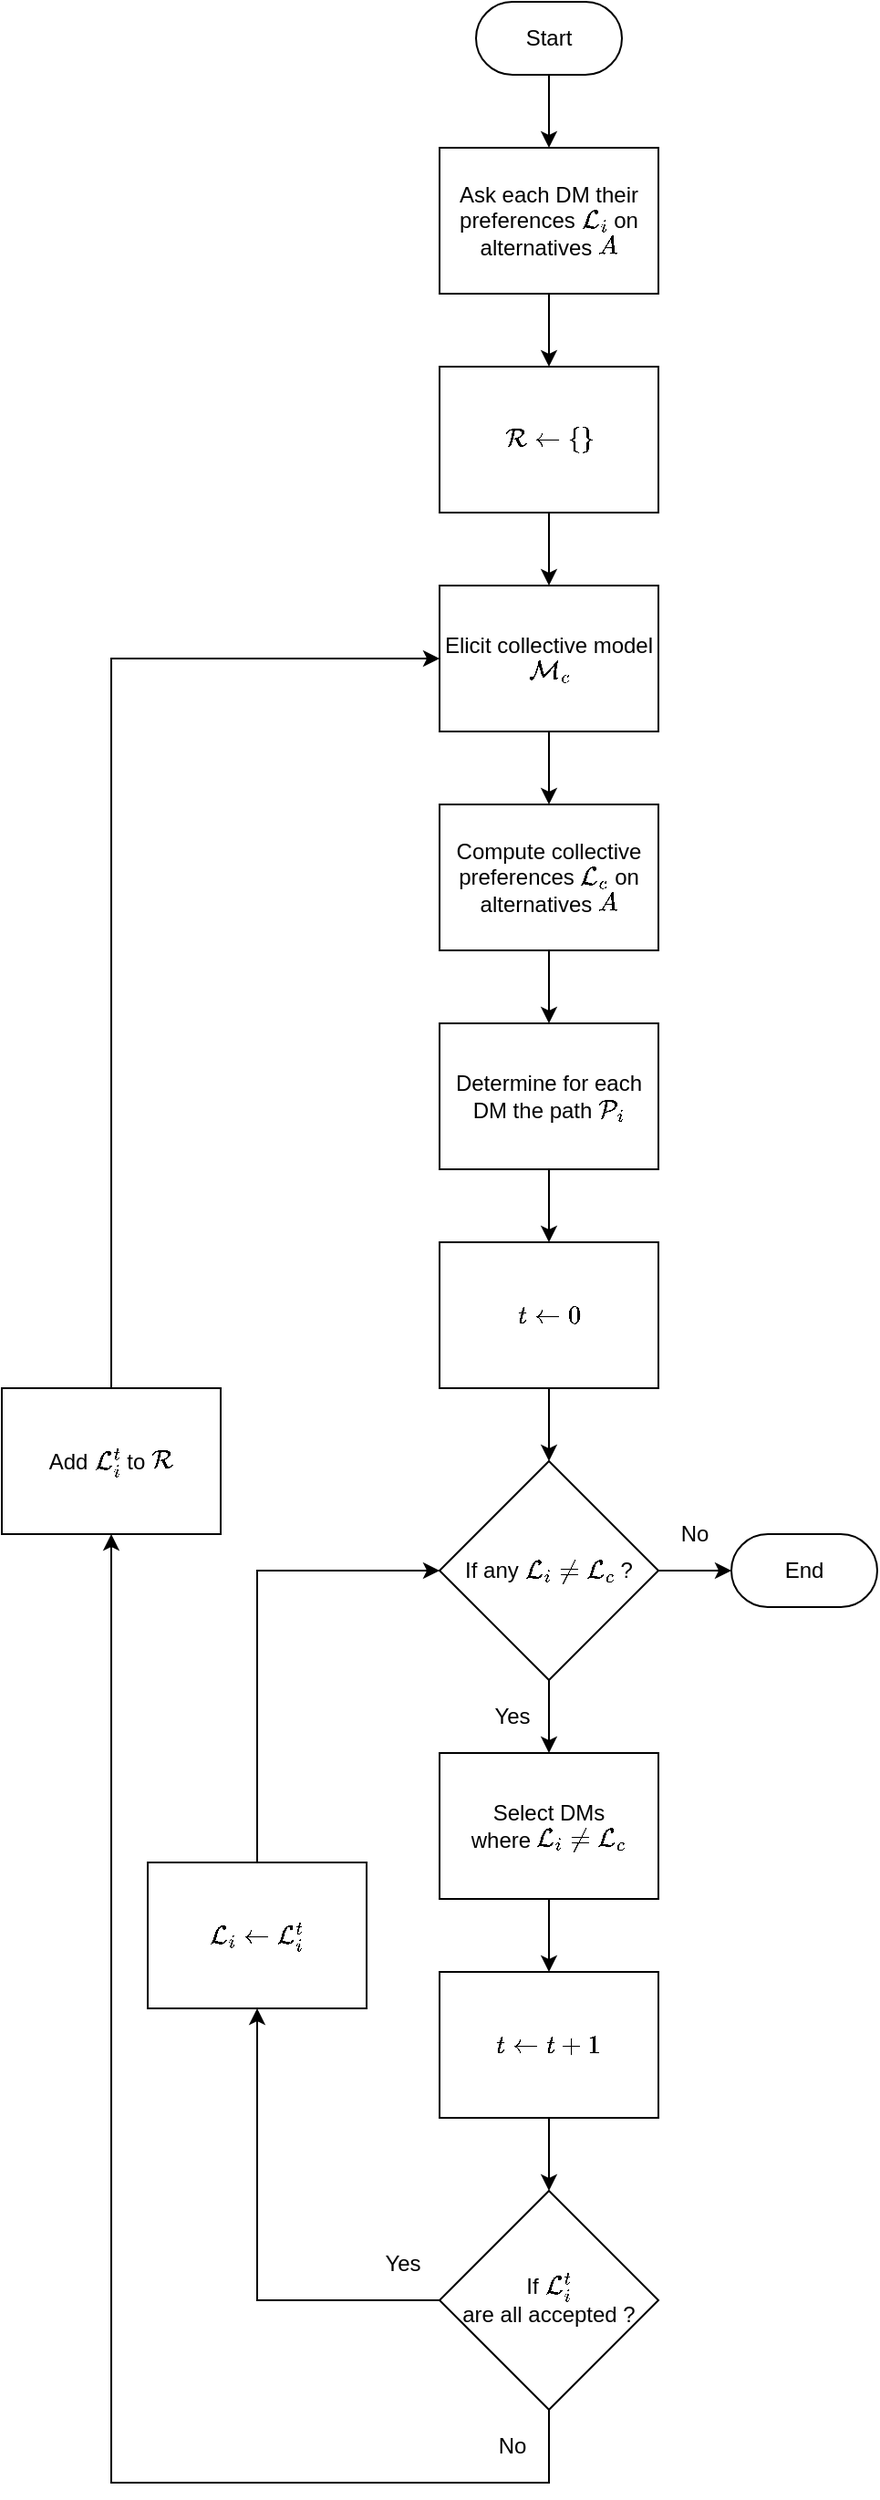 <mxfile version="26.0.9" pages="3">
  <diagram name="Base" id="FjsUFNsxTpDgcGU2gkwm">
    <mxGraphModel dx="2714" dy="1198" grid="1" gridSize="10" guides="1" tooltips="1" connect="1" arrows="1" fold="1" page="0" pageScale="1" pageWidth="827" pageHeight="1169" math="1" shadow="0">
      <root>
        <mxCell id="0" />
        <mxCell id="1" parent="0" />
        <mxCell id="qaabH04pQQgadvRFd-1W-9" style="edgeStyle=orthogonalEdgeStyle;rounded=0;orthogonalLoop=1;jettySize=auto;html=1;" parent="1" source="qaabH04pQQgadvRFd-1W-6" target="qaabH04pQQgadvRFd-1W-8" edge="1">
          <mxGeometry relative="1" as="geometry" />
        </mxCell>
        <mxCell id="qaabH04pQQgadvRFd-1W-6" value="Start" style="html=1;dashed=0;whiteSpace=wrap;shape=mxgraph.dfd.start" parent="1" vertex="1">
          <mxGeometry x="200" y="80" width="80" height="40" as="geometry" />
        </mxCell>
        <mxCell id="r5jwLnlyVtWZVsR178C1-6" value="" style="edgeStyle=orthogonalEdgeStyle;rounded=0;orthogonalLoop=1;jettySize=auto;html=1;" parent="1" source="qaabH04pQQgadvRFd-1W-8" target="r5jwLnlyVtWZVsR178C1-5" edge="1">
          <mxGeometry relative="1" as="geometry" />
        </mxCell>
        <mxCell id="qaabH04pQQgadvRFd-1W-8" value="Ask each DM their preferences&amp;nbsp;&lt;span style=&quot;background-color: initial;&quot;&gt;\(\mathcal{L}_i\) on alternatives \(A\)&lt;/span&gt;" style="rounded=0;whiteSpace=wrap;html=1;" parent="1" vertex="1">
          <mxGeometry x="180" y="160" width="120" height="80" as="geometry" />
        </mxCell>
        <mxCell id="RybsW2xUJ8Wm3ZWdojGP-2" value="" style="edgeStyle=orthogonalEdgeStyle;rounded=0;orthogonalLoop=1;jettySize=auto;html=1;" parent="1" source="qaabH04pQQgadvRFd-1W-11" target="RybsW2xUJ8Wm3ZWdojGP-1" edge="1">
          <mxGeometry relative="1" as="geometry" />
        </mxCell>
        <mxCell id="qaabH04pQQgadvRFd-1W-11" value="Elicit collective model \(\mathcal{M}_c\)" style="whiteSpace=wrap;html=1;rounded=0;" parent="1" vertex="1">
          <mxGeometry x="180" y="400" width="120" height="80" as="geometry" />
        </mxCell>
        <mxCell id="RybsW2xUJ8Wm3ZWdojGP-5" value="" style="edgeStyle=orthogonalEdgeStyle;rounded=0;orthogonalLoop=1;jettySize=auto;html=1;" parent="1" source="qaabH04pQQgadvRFd-1W-13" target="RybsW2xUJ8Wm3ZWdojGP-4" edge="1">
          <mxGeometry relative="1" as="geometry" />
        </mxCell>
        <mxCell id="qaabH04pQQgadvRFd-1W-13" value="Determine for each DM the path \(\mathcal{P}_i\)" style="whiteSpace=wrap;html=1;rounded=0;" parent="1" vertex="1">
          <mxGeometry x="180" y="640" width="120" height="80" as="geometry" />
        </mxCell>
        <mxCell id="qaabH04pQQgadvRFd-1W-28" value="" style="edgeStyle=orthogonalEdgeStyle;rounded=0;orthogonalLoop=1;jettySize=auto;html=1;" parent="1" source="qaabH04pQQgadvRFd-1W-25" target="qaabH04pQQgadvRFd-1W-27" edge="1">
          <mxGeometry relative="1" as="geometry" />
        </mxCell>
        <mxCell id="qaabH04pQQgadvRFd-1W-25" value="\(t \gets t + 1\)" style="whiteSpace=wrap;html=1;rounded=0;" parent="1" vertex="1">
          <mxGeometry x="180" y="1160" width="120" height="80" as="geometry" />
        </mxCell>
        <mxCell id="qaabH04pQQgadvRFd-1W-45" value="" style="edgeStyle=orthogonalEdgeStyle;rounded=0;orthogonalLoop=1;jettySize=auto;html=1;" parent="1" source="qaabH04pQQgadvRFd-1W-27" target="qaabH04pQQgadvRFd-1W-41" edge="1">
          <mxGeometry relative="1" as="geometry">
            <mxPoint x="140" y="1220" as="targetPoint" />
          </mxGeometry>
        </mxCell>
        <mxCell id="r5jwLnlyVtWZVsR178C1-10" style="edgeStyle=orthogonalEdgeStyle;rounded=0;orthogonalLoop=1;jettySize=auto;html=1;" parent="1" source="qaabH04pQQgadvRFd-1W-27" target="r5jwLnlyVtWZVsR178C1-8" edge="1">
          <mxGeometry relative="1" as="geometry">
            <Array as="points">
              <mxPoint x="240" y="1440" />
              <mxPoint y="1440" />
            </Array>
          </mxGeometry>
        </mxCell>
        <mxCell id="qaabH04pQQgadvRFd-1W-27" value="If &lt;span style=&quot;background-color: initial;&quot;&gt;\(\mathcal{L}_i^t\)&lt;/span&gt;&lt;div&gt;&lt;span style=&quot;background-color: initial;&quot;&gt;are all accepted ?&lt;/span&gt;&lt;/div&gt;" style="rhombus;whiteSpace=wrap;html=1;rounded=0;" parent="1" vertex="1">
          <mxGeometry x="180" y="1280" width="120" height="120" as="geometry" />
        </mxCell>
        <mxCell id="qaabH04pQQgadvRFd-1W-40" style="edgeStyle=orthogonalEdgeStyle;rounded=0;orthogonalLoop=1;jettySize=auto;html=1;" parent="1" source="qaabH04pQQgadvRFd-1W-29" target="FKqDToA3oZGnm_qYhe_x-12" edge="1">
          <mxGeometry relative="1" as="geometry" />
        </mxCell>
        <mxCell id="qaabH04pQQgadvRFd-1W-55" style="edgeStyle=orthogonalEdgeStyle;rounded=0;orthogonalLoop=1;jettySize=auto;html=1;" parent="1" source="qaabH04pQQgadvRFd-1W-29" edge="1">
          <mxGeometry relative="1" as="geometry">
            <mxPoint x="340" y="940" as="targetPoint" />
          </mxGeometry>
        </mxCell>
        <mxCell id="qaabH04pQQgadvRFd-1W-29" value="If any \(\mathcal{L}_i \ne \mathcal{L}_c\) ?" style="rhombus;whiteSpace=wrap;html=1;rounded=0;" parent="1" vertex="1">
          <mxGeometry x="180" y="880" width="120" height="120" as="geometry" />
        </mxCell>
        <mxCell id="qaabH04pQQgadvRFd-1W-47" style="edgeStyle=orthogonalEdgeStyle;rounded=0;orthogonalLoop=1;jettySize=auto;html=1;" parent="1" source="qaabH04pQQgadvRFd-1W-41" target="qaabH04pQQgadvRFd-1W-29" edge="1">
          <mxGeometry relative="1" as="geometry">
            <Array as="points">
              <mxPoint x="80" y="940" />
            </Array>
          </mxGeometry>
        </mxCell>
        <mxCell id="qaabH04pQQgadvRFd-1W-41" value="\(\mathcal{L}_i \gets \mathcal{L}_i^t\)" style="whiteSpace=wrap;html=1;rounded=0;" parent="1" vertex="1">
          <mxGeometry x="20" y="1100" width="120" height="80" as="geometry" />
        </mxCell>
        <mxCell id="qaabH04pQQgadvRFd-1W-49" value="End" style="html=1;dashed=0;whiteSpace=wrap;shape=mxgraph.dfd.start" parent="1" vertex="1">
          <mxGeometry x="340" y="920" width="80" height="40" as="geometry" />
        </mxCell>
        <mxCell id="FKqDToA3oZGnm_qYhe_x-1" value="Yes" style="text;html=1;align=center;verticalAlign=middle;whiteSpace=wrap;rounded=0;" parent="1" vertex="1">
          <mxGeometry x="200" y="1000" width="40" height="40" as="geometry" />
        </mxCell>
        <mxCell id="FKqDToA3oZGnm_qYhe_x-2" value="No" style="text;html=1;align=center;verticalAlign=middle;whiteSpace=wrap;rounded=0;" parent="1" vertex="1">
          <mxGeometry x="300" y="900" width="40" height="40" as="geometry" />
        </mxCell>
        <mxCell id="FKqDToA3oZGnm_qYhe_x-3" value="Yes" style="text;html=1;align=center;verticalAlign=middle;whiteSpace=wrap;rounded=0;" parent="1" vertex="1">
          <mxGeometry x="140" y="1300" width="40" height="40" as="geometry" />
        </mxCell>
        <mxCell id="FKqDToA3oZGnm_qYhe_x-4" value="No" style="text;html=1;align=center;verticalAlign=middle;whiteSpace=wrap;rounded=0;" parent="1" vertex="1">
          <mxGeometry x="200" y="1400" width="40" height="40" as="geometry" />
        </mxCell>
        <mxCell id="FKqDToA3oZGnm_qYhe_x-13" value="" style="edgeStyle=orthogonalEdgeStyle;rounded=0;orthogonalLoop=1;jettySize=auto;html=1;" parent="1" source="FKqDToA3oZGnm_qYhe_x-12" target="qaabH04pQQgadvRFd-1W-25" edge="1">
          <mxGeometry relative="1" as="geometry" />
        </mxCell>
        <mxCell id="FKqDToA3oZGnm_qYhe_x-12" value="Select DMs&lt;div&gt;where \(\mathcal{L}_i \ne \mathcal{L}_c\)&lt;/div&gt;" style="rounded=0;whiteSpace=wrap;html=1;" parent="1" vertex="1">
          <mxGeometry x="180" y="1040" width="120" height="80" as="geometry" />
        </mxCell>
        <mxCell id="RybsW2xUJ8Wm3ZWdojGP-3" value="" style="edgeStyle=orthogonalEdgeStyle;rounded=0;orthogonalLoop=1;jettySize=auto;html=1;" parent="1" source="RybsW2xUJ8Wm3ZWdojGP-1" target="qaabH04pQQgadvRFd-1W-13" edge="1">
          <mxGeometry relative="1" as="geometry" />
        </mxCell>
        <mxCell id="RybsW2xUJ8Wm3ZWdojGP-1" value="&lt;div&gt;Compute collective preferences&amp;nbsp;&lt;span style=&quot;background-color: initial;&quot;&gt;\(\mathcal{L}_c\) on alternatives \(A\)&lt;/span&gt;&lt;/div&gt;" style="whiteSpace=wrap;html=1;rounded=0;" parent="1" vertex="1">
          <mxGeometry x="180" y="520" width="120" height="80" as="geometry" />
        </mxCell>
        <mxCell id="RybsW2xUJ8Wm3ZWdojGP-6" value="" style="edgeStyle=orthogonalEdgeStyle;rounded=0;orthogonalLoop=1;jettySize=auto;html=1;" parent="1" source="RybsW2xUJ8Wm3ZWdojGP-4" target="qaabH04pQQgadvRFd-1W-29" edge="1">
          <mxGeometry relative="1" as="geometry" />
        </mxCell>
        <mxCell id="RybsW2xUJ8Wm3ZWdojGP-4" value="\(t \gets 0\)" style="whiteSpace=wrap;html=1;rounded=0;" parent="1" vertex="1">
          <mxGeometry x="180" y="760" width="120" height="80" as="geometry" />
        </mxCell>
        <mxCell id="r5jwLnlyVtWZVsR178C1-7" value="" style="edgeStyle=orthogonalEdgeStyle;rounded=0;orthogonalLoop=1;jettySize=auto;html=1;" parent="1" source="r5jwLnlyVtWZVsR178C1-5" target="qaabH04pQQgadvRFd-1W-11" edge="1">
          <mxGeometry relative="1" as="geometry" />
        </mxCell>
        <mxCell id="r5jwLnlyVtWZVsR178C1-5" value="\(\mathcal{R} \gets \{\}\)" style="rounded=0;whiteSpace=wrap;html=1;" parent="1" vertex="1">
          <mxGeometry x="180" y="280" width="120" height="80" as="geometry" />
        </mxCell>
        <mxCell id="r5jwLnlyVtWZVsR178C1-11" style="edgeStyle=orthogonalEdgeStyle;rounded=0;orthogonalLoop=1;jettySize=auto;html=1;" parent="1" source="r5jwLnlyVtWZVsR178C1-8" target="qaabH04pQQgadvRFd-1W-11" edge="1">
          <mxGeometry relative="1" as="geometry">
            <Array as="points">
              <mxPoint y="440" />
            </Array>
          </mxGeometry>
        </mxCell>
        <mxCell id="r5jwLnlyVtWZVsR178C1-8" value="Add \(\mathcal{L}_i^t\) to \(\mathcal{R}\)" style="whiteSpace=wrap;html=1;rounded=0;" parent="1" vertex="1">
          <mxGeometry x="-60" y="840" width="120" height="80" as="geometry" />
        </mxCell>
      </root>
    </mxGraphModel>
  </diagram>
  <diagram name="Copie de Base" id="-MKkeXFZHzVOIwhD9iAJ">
    <mxGraphModel dx="2714" dy="1198" grid="1" gridSize="10" guides="1" tooltips="1" connect="1" arrows="1" fold="1" page="0" pageScale="1" pageWidth="827" pageHeight="1169" math="1" shadow="0">
      <root>
        <mxCell id="4SbcxdPgf5bSbo6nAach-0" />
        <mxCell id="4SbcxdPgf5bSbo6nAach-1" parent="4SbcxdPgf5bSbo6nAach-0" />
        <mxCell id="4SbcxdPgf5bSbo6nAach-2" style="edgeStyle=orthogonalEdgeStyle;rounded=0;orthogonalLoop=1;jettySize=auto;html=1;" edge="1" parent="4SbcxdPgf5bSbo6nAach-1" source="4SbcxdPgf5bSbo6nAach-3" target="4SbcxdPgf5bSbo6nAach-5">
          <mxGeometry relative="1" as="geometry" />
        </mxCell>
        <mxCell id="4SbcxdPgf5bSbo6nAach-3" value="Start" style="html=1;dashed=0;whiteSpace=wrap;shape=mxgraph.dfd.start" vertex="1" parent="4SbcxdPgf5bSbo6nAach-1">
          <mxGeometry x="200" y="80" width="80" height="40" as="geometry" />
        </mxCell>
        <mxCell id="4SbcxdPgf5bSbo6nAach-4" value="" style="edgeStyle=orthogonalEdgeStyle;rounded=0;orthogonalLoop=1;jettySize=auto;html=1;" edge="1" parent="4SbcxdPgf5bSbo6nAach-1" source="4SbcxdPgf5bSbo6nAach-5" target="4SbcxdPgf5bSbo6nAach-32">
          <mxGeometry relative="1" as="geometry" />
        </mxCell>
        <mxCell id="4SbcxdPgf5bSbo6nAach-5" value="Ask each DM their preferences&amp;nbsp;&lt;span style=&quot;background-color: initial;&quot;&gt;\(\mathcal{L}_i\) on alternatives \(A\)&lt;/span&gt;" style="rounded=0;whiteSpace=wrap;html=1;" vertex="1" parent="4SbcxdPgf5bSbo6nAach-1">
          <mxGeometry x="180" y="160" width="120" height="80" as="geometry" />
        </mxCell>
        <mxCell id="77ZNs6yKd5APDOaAv2bX-1" value="" style="edgeStyle=orthogonalEdgeStyle;rounded=0;orthogonalLoop=1;jettySize=auto;html=1;" edge="1" parent="4SbcxdPgf5bSbo6nAach-1" source="4SbcxdPgf5bSbo6nAach-7" target="77ZNs6yKd5APDOaAv2bX-0">
          <mxGeometry relative="1" as="geometry" />
        </mxCell>
        <mxCell id="4SbcxdPgf5bSbo6nAach-7" value="Elicit collective model \(\mathcal{M}_c\)" style="whiteSpace=wrap;html=1;rounded=0;" vertex="1" parent="4SbcxdPgf5bSbo6nAach-1">
          <mxGeometry x="180" y="400" width="120" height="80" as="geometry" />
        </mxCell>
        <mxCell id="4SbcxdPgf5bSbo6nAach-8" value="" style="edgeStyle=orthogonalEdgeStyle;rounded=0;orthogonalLoop=1;jettySize=auto;html=1;" edge="1" parent="4SbcxdPgf5bSbo6nAach-1" source="4SbcxdPgf5bSbo6nAach-9" target="4SbcxdPgf5bSbo6nAach-30">
          <mxGeometry relative="1" as="geometry" />
        </mxCell>
        <mxCell id="4SbcxdPgf5bSbo6nAach-9" value="Determine for each DM the path \(\mathcal{P}_i\)" style="whiteSpace=wrap;html=1;rounded=0;" vertex="1" parent="4SbcxdPgf5bSbo6nAach-1">
          <mxGeometry x="180" y="760" width="120" height="80" as="geometry" />
        </mxCell>
        <mxCell id="4SbcxdPgf5bSbo6nAach-10" value="" style="edgeStyle=orthogonalEdgeStyle;rounded=0;orthogonalLoop=1;jettySize=auto;html=1;" edge="1" parent="4SbcxdPgf5bSbo6nAach-1" source="4SbcxdPgf5bSbo6nAach-11" target="4SbcxdPgf5bSbo6nAach-14">
          <mxGeometry relative="1" as="geometry" />
        </mxCell>
        <mxCell id="4SbcxdPgf5bSbo6nAach-11" value="\(t \gets t + 1\)" style="whiteSpace=wrap;html=1;rounded=0;" vertex="1" parent="4SbcxdPgf5bSbo6nAach-1">
          <mxGeometry x="180" y="1280" width="120" height="80" as="geometry" />
        </mxCell>
        <mxCell id="4SbcxdPgf5bSbo6nAach-12" value="" style="edgeStyle=orthogonalEdgeStyle;rounded=0;orthogonalLoop=1;jettySize=auto;html=1;" edge="1" parent="4SbcxdPgf5bSbo6nAach-1" source="4SbcxdPgf5bSbo6nAach-14" target="4SbcxdPgf5bSbo6nAach-19">
          <mxGeometry relative="1" as="geometry">
            <mxPoint x="80" y="1300" as="targetPoint" />
          </mxGeometry>
        </mxCell>
        <mxCell id="4SbcxdPgf5bSbo6nAach-13" style="edgeStyle=orthogonalEdgeStyle;rounded=0;orthogonalLoop=1;jettySize=auto;html=1;" edge="1" parent="4SbcxdPgf5bSbo6nAach-1" source="4SbcxdPgf5bSbo6nAach-14" target="4SbcxdPgf5bSbo6nAach-34">
          <mxGeometry relative="1" as="geometry">
            <Array as="points">
              <mxPoint x="240" y="1560" />
              <mxPoint y="1560" />
            </Array>
          </mxGeometry>
        </mxCell>
        <mxCell id="4SbcxdPgf5bSbo6nAach-14" value="If &lt;span style=&quot;background-color: initial;&quot;&gt;\(\mathcal{L}_i^t\)&lt;/span&gt;&lt;div&gt;&lt;span style=&quot;background-color: initial;&quot;&gt;are all accepted ?&lt;/span&gt;&lt;/div&gt;" style="rhombus;whiteSpace=wrap;html=1;rounded=0;" vertex="1" parent="4SbcxdPgf5bSbo6nAach-1">
          <mxGeometry x="180" y="1400" width="120" height="120" as="geometry" />
        </mxCell>
        <mxCell id="4SbcxdPgf5bSbo6nAach-15" style="edgeStyle=orthogonalEdgeStyle;rounded=0;orthogonalLoop=1;jettySize=auto;html=1;" edge="1" parent="4SbcxdPgf5bSbo6nAach-1" source="4SbcxdPgf5bSbo6nAach-17" target="4SbcxdPgf5bSbo6nAach-26">
          <mxGeometry relative="1" as="geometry" />
        </mxCell>
        <mxCell id="4SbcxdPgf5bSbo6nAach-16" style="edgeStyle=orthogonalEdgeStyle;rounded=0;orthogonalLoop=1;jettySize=auto;html=1;" edge="1" parent="4SbcxdPgf5bSbo6nAach-1" source="4SbcxdPgf5bSbo6nAach-17">
          <mxGeometry relative="1" as="geometry">
            <mxPoint x="340" y="1060" as="targetPoint" />
          </mxGeometry>
        </mxCell>
        <mxCell id="4SbcxdPgf5bSbo6nAach-17" value="If any \(\mathcal{L}_i \ne \mathcal{L}_c\) ?" style="rhombus;whiteSpace=wrap;html=1;rounded=0;" vertex="1" parent="4SbcxdPgf5bSbo6nAach-1">
          <mxGeometry x="180" y="1000" width="120" height="120" as="geometry" />
        </mxCell>
        <mxCell id="4SbcxdPgf5bSbo6nAach-18" style="edgeStyle=orthogonalEdgeStyle;rounded=0;orthogonalLoop=1;jettySize=auto;html=1;" edge="1" parent="4SbcxdPgf5bSbo6nAach-1" source="4SbcxdPgf5bSbo6nAach-19" target="4SbcxdPgf5bSbo6nAach-17">
          <mxGeometry relative="1" as="geometry">
            <Array as="points">
              <mxPoint x="80" y="1060" />
            </Array>
            <mxPoint x="80" y="1220" as="sourcePoint" />
          </mxGeometry>
        </mxCell>
        <mxCell id="4SbcxdPgf5bSbo6nAach-19" value="\(\mathcal{L}_i \gets \mathcal{L}_i^t\)" style="whiteSpace=wrap;html=1;rounded=0;" vertex="1" parent="4SbcxdPgf5bSbo6nAach-1">
          <mxGeometry x="20" y="1220" width="120" height="80" as="geometry" />
        </mxCell>
        <mxCell id="4SbcxdPgf5bSbo6nAach-20" value="End" style="html=1;dashed=0;whiteSpace=wrap;shape=mxgraph.dfd.start" vertex="1" parent="4SbcxdPgf5bSbo6nAach-1">
          <mxGeometry x="340" y="1040" width="80" height="40" as="geometry" />
        </mxCell>
        <mxCell id="4SbcxdPgf5bSbo6nAach-21" value="Yes" style="text;html=1;align=center;verticalAlign=middle;whiteSpace=wrap;rounded=0;" vertex="1" parent="4SbcxdPgf5bSbo6nAach-1">
          <mxGeometry x="200" y="1120" width="40" height="40" as="geometry" />
        </mxCell>
        <mxCell id="4SbcxdPgf5bSbo6nAach-22" value="No" style="text;html=1;align=center;verticalAlign=middle;whiteSpace=wrap;rounded=0;" vertex="1" parent="4SbcxdPgf5bSbo6nAach-1">
          <mxGeometry x="300" y="1020" width="40" height="40" as="geometry" />
        </mxCell>
        <mxCell id="4SbcxdPgf5bSbo6nAach-23" value="Yes" style="text;html=1;align=center;verticalAlign=middle;whiteSpace=wrap;rounded=0;" vertex="1" parent="4SbcxdPgf5bSbo6nAach-1">
          <mxGeometry x="140" y="1420" width="40" height="40" as="geometry" />
        </mxCell>
        <mxCell id="4SbcxdPgf5bSbo6nAach-24" value="No" style="text;html=1;align=center;verticalAlign=middle;whiteSpace=wrap;rounded=0;" vertex="1" parent="4SbcxdPgf5bSbo6nAach-1">
          <mxGeometry x="200" y="1520" width="40" height="40" as="geometry" />
        </mxCell>
        <mxCell id="4SbcxdPgf5bSbo6nAach-25" value="" style="edgeStyle=orthogonalEdgeStyle;rounded=0;orthogonalLoop=1;jettySize=auto;html=1;" edge="1" parent="4SbcxdPgf5bSbo6nAach-1" source="4SbcxdPgf5bSbo6nAach-26" target="4SbcxdPgf5bSbo6nAach-11">
          <mxGeometry relative="1" as="geometry" />
        </mxCell>
        <mxCell id="4SbcxdPgf5bSbo6nAach-26" value="Select DMs&lt;div&gt;where \(\mathcal{L}_i \ne \mathcal{L}_c\)&lt;/div&gt;" style="rounded=0;whiteSpace=wrap;html=1;" vertex="1" parent="4SbcxdPgf5bSbo6nAach-1">
          <mxGeometry x="180" y="1160" width="120" height="80" as="geometry" />
        </mxCell>
        <mxCell id="4SbcxdPgf5bSbo6nAach-27" value="" style="edgeStyle=orthogonalEdgeStyle;rounded=0;orthogonalLoop=1;jettySize=auto;html=1;" edge="1" parent="4SbcxdPgf5bSbo6nAach-1" source="4SbcxdPgf5bSbo6nAach-28" target="4SbcxdPgf5bSbo6nAach-9">
          <mxGeometry relative="1" as="geometry" />
        </mxCell>
        <mxCell id="4SbcxdPgf5bSbo6nAach-28" value="&lt;div&gt;Compute collective preferences&amp;nbsp;&lt;span style=&quot;background-color: initial;&quot;&gt;\(\mathcal{L}_c\) on alternatives \(A\)&lt;/span&gt;&lt;/div&gt;" style="whiteSpace=wrap;html=1;rounded=0;" vertex="1" parent="4SbcxdPgf5bSbo6nAach-1">
          <mxGeometry x="180" y="640" width="120" height="80" as="geometry" />
        </mxCell>
        <mxCell id="4SbcxdPgf5bSbo6nAach-29" value="" style="edgeStyle=orthogonalEdgeStyle;rounded=0;orthogonalLoop=1;jettySize=auto;html=1;" edge="1" parent="4SbcxdPgf5bSbo6nAach-1" source="4SbcxdPgf5bSbo6nAach-30" target="4SbcxdPgf5bSbo6nAach-17">
          <mxGeometry relative="1" as="geometry" />
        </mxCell>
        <mxCell id="4SbcxdPgf5bSbo6nAach-30" value="\(t \gets 0\)" style="whiteSpace=wrap;html=1;rounded=0;" vertex="1" parent="4SbcxdPgf5bSbo6nAach-1">
          <mxGeometry x="180" y="880" width="120" height="80" as="geometry" />
        </mxCell>
        <mxCell id="4SbcxdPgf5bSbo6nAach-31" value="" style="edgeStyle=orthogonalEdgeStyle;rounded=0;orthogonalLoop=1;jettySize=auto;html=1;" edge="1" parent="4SbcxdPgf5bSbo6nAach-1" source="4SbcxdPgf5bSbo6nAach-32" target="4SbcxdPgf5bSbo6nAach-7">
          <mxGeometry relative="1" as="geometry" />
        </mxCell>
        <mxCell id="4SbcxdPgf5bSbo6nAach-32" value="\(\mathcal{R} \gets \{\}\)" style="rounded=0;whiteSpace=wrap;html=1;" vertex="1" parent="4SbcxdPgf5bSbo6nAach-1">
          <mxGeometry x="180" y="280" width="120" height="80" as="geometry" />
        </mxCell>
        <mxCell id="4SbcxdPgf5bSbo6nAach-33" style="edgeStyle=orthogonalEdgeStyle;rounded=0;orthogonalLoop=1;jettySize=auto;html=1;" edge="1" parent="4SbcxdPgf5bSbo6nAach-1" source="4SbcxdPgf5bSbo6nAach-34" target="4SbcxdPgf5bSbo6nAach-7">
          <mxGeometry relative="1" as="geometry">
            <Array as="points">
              <mxPoint y="440" />
            </Array>
          </mxGeometry>
        </mxCell>
        <mxCell id="4SbcxdPgf5bSbo6nAach-34" value="Add \(\mathcal{L}_i^t\) to \(\mathcal{R}\)" style="whiteSpace=wrap;html=1;rounded=0;" vertex="1" parent="4SbcxdPgf5bSbo6nAach-1">
          <mxGeometry x="-60" y="960" width="120" height="80" as="geometry" />
        </mxCell>
        <mxCell id="77ZNs6yKd5APDOaAv2bX-2" value="" style="edgeStyle=orthogonalEdgeStyle;rounded=0;orthogonalLoop=1;jettySize=auto;html=1;" edge="1" parent="4SbcxdPgf5bSbo6nAach-1" source="77ZNs6yKd5APDOaAv2bX-0" target="4SbcxdPgf5bSbo6nAach-28">
          <mxGeometry relative="1" as="geometry" />
        </mxCell>
        <mxCell id="77ZNs6yKd5APDOaAv2bX-9" value="" style="edgeStyle=orthogonalEdgeStyle;rounded=0;orthogonalLoop=1;jettySize=auto;html=1;" edge="1" parent="4SbcxdPgf5bSbo6nAach-1" source="77ZNs6yKd5APDOaAv2bX-0" target="77ZNs6yKd5APDOaAv2bX-8">
          <mxGeometry relative="1" as="geometry" />
        </mxCell>
        <mxCell id="77ZNs6yKd5APDOaAv2bX-0" value="\(\mathcal{M}_c\) found ?" style="rhombus;whiteSpace=wrap;html=1;rounded=0;" vertex="1" parent="4SbcxdPgf5bSbo6nAach-1">
          <mxGeometry x="200" y="520" width="80" height="80" as="geometry" />
        </mxCell>
        <mxCell id="77ZNs6yKd5APDOaAv2bX-4" value="Yes" style="text;html=1;align=center;verticalAlign=middle;whiteSpace=wrap;rounded=0;" vertex="1" parent="4SbcxdPgf5bSbo6nAach-1">
          <mxGeometry x="200" y="600" width="40" height="40" as="geometry" />
        </mxCell>
        <mxCell id="77ZNs6yKd5APDOaAv2bX-5" value="No" style="text;html=1;align=center;verticalAlign=middle;whiteSpace=wrap;rounded=0;" vertex="1" parent="4SbcxdPgf5bSbo6nAach-1">
          <mxGeometry x="280" y="520" width="40" height="40" as="geometry" />
        </mxCell>
        <mxCell id="77ZNs6yKd5APDOaAv2bX-10" style="edgeStyle=orthogonalEdgeStyle;rounded=0;orthogonalLoop=1;jettySize=auto;html=1;" edge="1" parent="4SbcxdPgf5bSbo6nAach-1" source="77ZNs6yKd5APDOaAv2bX-8" target="4SbcxdPgf5bSbo6nAach-7">
          <mxGeometry relative="1" as="geometry">
            <Array as="points">
              <mxPoint x="400" y="440" />
            </Array>
          </mxGeometry>
        </mxCell>
        <mxCell id="77ZNs6yKd5APDOaAv2bX-8" value="Check \(\mathcal{R}\) with DMs" style="whiteSpace=wrap;html=1;rounded=0;" vertex="1" parent="4SbcxdPgf5bSbo6nAach-1">
          <mxGeometry x="360" y="520" width="80" height="80" as="geometry" />
        </mxCell>
      </root>
    </mxGraphModel>
  </diagram>
  <diagram name="Experiment" id="4iImEkCJJELZKiftRp8D">
    <mxGraphModel dx="2714" dy="1598" grid="1" gridSize="10" guides="1" tooltips="1" connect="1" arrows="1" fold="1" page="0" pageScale="1" pageWidth="827" pageHeight="1169" math="1" shadow="0">
      <root>
        <mxCell id="wrT4-ReSR-lD7pSwsr2c-0" />
        <mxCell id="wrT4-ReSR-lD7pSwsr2c-1" parent="wrT4-ReSR-lD7pSwsr2c-0" />
        <mxCell id="WPmVL4JJI1YCjwFq4VIU-1" value="" style="edgeStyle=orthogonalEdgeStyle;rounded=0;orthogonalLoop=1;jettySize=auto;html=1;" parent="wrT4-ReSR-lD7pSwsr2c-1" source="wrT4-ReSR-lD7pSwsr2c-3" target="WPmVL4JJI1YCjwFq4VIU-0" edge="1">
          <mxGeometry relative="1" as="geometry" />
        </mxCell>
        <mxCell id="wrT4-ReSR-lD7pSwsr2c-3" value="Start" style="html=1;dashed=0;whiteSpace=wrap;shape=mxgraph.dfd.start" parent="wrT4-ReSR-lD7pSwsr2c-1" vertex="1">
          <mxGeometry x="200" y="-40" width="80" height="40" as="geometry" />
        </mxCell>
        <mxCell id="wrT4-ReSR-lD7pSwsr2c-4" value="" style="edgeStyle=orthogonalEdgeStyle;rounded=0;orthogonalLoop=1;jettySize=auto;html=1;" parent="wrT4-ReSR-lD7pSwsr2c-1" source="wrT4-ReSR-lD7pSwsr2c-5" target="wrT4-ReSR-lD7pSwsr2c-7" edge="1">
          <mxGeometry relative="1" as="geometry" />
        </mxCell>
        <mxCell id="wrT4-ReSR-lD7pSwsr2c-5" value="Pairwise comparisons \(\mathcal{L}_i\) for every DM" style="rounded=0;whiteSpace=wrap;html=1;" parent="wrT4-ReSR-lD7pSwsr2c-1" vertex="1">
          <mxGeometry x="180" y="400" width="120" height="80" as="geometry" />
        </mxCell>
        <mxCell id="wrT4-ReSR-lD7pSwsr2c-6" style="edgeStyle=orthogonalEdgeStyle;rounded=0;orthogonalLoop=1;jettySize=auto;html=1;" parent="wrT4-ReSR-lD7pSwsr2c-1" source="wrT4-ReSR-lD7pSwsr2c-7" target="wrT4-ReSR-lD7pSwsr2c-9" edge="1">
          <mxGeometry relative="1" as="geometry" />
        </mxCell>
        <mxCell id="wrT4-ReSR-lD7pSwsr2c-7" value="Elicited Collective model \(\mathcal{M}_c\) and&lt;div&gt;its preferences \(\mathcal{L}_c\)&lt;/div&gt;" style="whiteSpace=wrap;html=1;rounded=0;" parent="wrT4-ReSR-lD7pSwsr2c-1" vertex="1">
          <mxGeometry x="180" y="520" width="120" height="80" as="geometry" />
        </mxCell>
        <mxCell id="wrT4-ReSR-lD7pSwsr2c-8" style="edgeStyle=orthogonalEdgeStyle;rounded=0;orthogonalLoop=1;jettySize=auto;html=1;" parent="wrT4-ReSR-lD7pSwsr2c-1" source="wrT4-ReSR-lD7pSwsr2c-9" target="wrT4-ReSR-lD7pSwsr2c-17" edge="1">
          <mxGeometry relative="1" as="geometry" />
        </mxCell>
        <mxCell id="wrT4-ReSR-lD7pSwsr2c-9" value="Path \(\mathcal{P}_i\)&amp;nbsp;&lt;span style=&quot;background-color: initial;&quot;&gt;from&lt;/span&gt;&lt;div&gt;&lt;span style=&quot;background-color: initial;&quot;&gt;\(\mathcal{L}_i\) to \(\mathcal{L}_c\)&lt;/span&gt;&lt;/div&gt;" style="whiteSpace=wrap;html=1;rounded=0;" parent="wrT4-ReSR-lD7pSwsr2c-1" vertex="1">
          <mxGeometry x="180" y="640" width="120" height="80" as="geometry" />
        </mxCell>
        <mxCell id="-Dm6w1mbxY7R67I0wlVk-1" value="" style="edgeStyle=orthogonalEdgeStyle;rounded=0;orthogonalLoop=1;jettySize=auto;html=1;" parent="wrT4-ReSR-lD7pSwsr2c-1" source="wrT4-ReSR-lD7pSwsr2c-11" target="-Dm6w1mbxY7R67I0wlVk-0" edge="1">
          <mxGeometry relative="1" as="geometry" />
        </mxCell>
        <mxCell id="wrT4-ReSR-lD7pSwsr2c-11" value="\(\mathcal{L}_i&#39; \gets\) next preferences changes&lt;div&gt;in \(\mathcal{P}_i\)&lt;/div&gt;" style="whiteSpace=wrap;html=1;rounded=0;" parent="wrT4-ReSR-lD7pSwsr2c-1" vertex="1">
          <mxGeometry x="180" y="1040" width="120" height="80" as="geometry" />
        </mxCell>
        <mxCell id="wrT4-ReSR-lD7pSwsr2c-12" value="" style="edgeStyle=orthogonalEdgeStyle;rounded=0;orthogonalLoop=1;jettySize=auto;html=1;" parent="wrT4-ReSR-lD7pSwsr2c-1" source="wrT4-ReSR-lD7pSwsr2c-14" target="wrT4-ReSR-lD7pSwsr2c-19" edge="1">
          <mxGeometry relative="1" as="geometry">
            <mxPoint x="140" y="1100" as="targetPoint" />
          </mxGeometry>
        </mxCell>
        <mxCell id="wrT4-ReSR-lD7pSwsr2c-13" style="edgeStyle=orthogonalEdgeStyle;rounded=0;orthogonalLoop=1;jettySize=auto;html=1;" parent="wrT4-ReSR-lD7pSwsr2c-1" source="wrT4-ReSR-lD7pSwsr2c-14" target="wrT4-ReSR-lD7pSwsr2c-7" edge="1">
          <mxGeometry relative="1" as="geometry">
            <mxPoint x="-120" y="680" as="targetPoint" />
            <Array as="points">
              <mxPoint x="240" y="1440" />
              <mxPoint y="1440" />
              <mxPoint y="560" />
            </Array>
          </mxGeometry>
        </mxCell>
        <mxCell id="wrT4-ReSR-lD7pSwsr2c-14" value="If all&amp;nbsp;&lt;span style=&quot;background-color: initial;&quot;&gt;\(\mathcal{M}_i&#39;\)&lt;/span&gt;&lt;div&gt;&lt;span style=&quot;background-color: initial;&quot;&gt;are accepted ?&lt;/span&gt;&lt;/div&gt;" style="rhombus;whiteSpace=wrap;html=1;rounded=0;" parent="wrT4-ReSR-lD7pSwsr2c-1" vertex="1">
          <mxGeometry x="180" y="1280" width="120" height="120" as="geometry" />
        </mxCell>
        <mxCell id="wrT4-ReSR-lD7pSwsr2c-15" style="edgeStyle=orthogonalEdgeStyle;rounded=0;orthogonalLoop=1;jettySize=auto;html=1;" parent="wrT4-ReSR-lD7pSwsr2c-1" source="wrT4-ReSR-lD7pSwsr2c-17" target="wrT4-ReSR-lD7pSwsr2c-26" edge="1">
          <mxGeometry relative="1" as="geometry" />
        </mxCell>
        <mxCell id="wrT4-ReSR-lD7pSwsr2c-16" style="edgeStyle=orthogonalEdgeStyle;rounded=0;orthogonalLoop=1;jettySize=auto;html=1;" parent="wrT4-ReSR-lD7pSwsr2c-1" source="wrT4-ReSR-lD7pSwsr2c-17" edge="1">
          <mxGeometry relative="1" as="geometry">
            <mxPoint x="340" y="820" as="targetPoint" />
          </mxGeometry>
        </mxCell>
        <mxCell id="wrT4-ReSR-lD7pSwsr2c-17" value="If any \(\mathcal{L}_i \ne \mathcal{L}_c\) ?" style="rhombus;whiteSpace=wrap;html=1;rounded=0;" parent="wrT4-ReSR-lD7pSwsr2c-1" vertex="1">
          <mxGeometry x="180" y="760" width="120" height="120" as="geometry" />
        </mxCell>
        <mxCell id="wrT4-ReSR-lD7pSwsr2c-18" style="edgeStyle=orthogonalEdgeStyle;rounded=0;orthogonalLoop=1;jettySize=auto;html=1;" parent="wrT4-ReSR-lD7pSwsr2c-1" source="wrT4-ReSR-lD7pSwsr2c-19" target="wrT4-ReSR-lD7pSwsr2c-17" edge="1">
          <mxGeometry relative="1" as="geometry">
            <Array as="points">
              <mxPoint x="80" y="820" />
            </Array>
          </mxGeometry>
        </mxCell>
        <mxCell id="wrT4-ReSR-lD7pSwsr2c-19" value="Update \(\mathcal{L}_i\) with \(\mathcal{L}_i&#39;\)" style="whiteSpace=wrap;html=1;rounded=0;" parent="wrT4-ReSR-lD7pSwsr2c-1" vertex="1">
          <mxGeometry x="20" y="1040" width="120" height="80" as="geometry" />
        </mxCell>
        <mxCell id="wrT4-ReSR-lD7pSwsr2c-20" value="End" style="html=1;dashed=0;whiteSpace=wrap;shape=mxgraph.dfd.start" parent="wrT4-ReSR-lD7pSwsr2c-1" vertex="1">
          <mxGeometry x="340" y="800" width="80" height="40" as="geometry" />
        </mxCell>
        <mxCell id="wrT4-ReSR-lD7pSwsr2c-21" value="Yes" style="text;html=1;align=center;verticalAlign=middle;whiteSpace=wrap;rounded=0;" parent="wrT4-ReSR-lD7pSwsr2c-1" vertex="1">
          <mxGeometry x="240" y="880" width="40" height="40" as="geometry" />
        </mxCell>
        <mxCell id="wrT4-ReSR-lD7pSwsr2c-22" value="No" style="text;html=1;align=center;verticalAlign=middle;whiteSpace=wrap;rounded=0;" parent="wrT4-ReSR-lD7pSwsr2c-1" vertex="1">
          <mxGeometry x="300" y="780" width="40" height="40" as="geometry" />
        </mxCell>
        <mxCell id="wrT4-ReSR-lD7pSwsr2c-23" value="Yes" style="text;html=1;align=center;verticalAlign=middle;whiteSpace=wrap;rounded=0;" parent="wrT4-ReSR-lD7pSwsr2c-1" vertex="1">
          <mxGeometry x="140" y="1300" width="40" height="40" as="geometry" />
        </mxCell>
        <mxCell id="wrT4-ReSR-lD7pSwsr2c-24" value="No" style="text;html=1;align=center;verticalAlign=middle;whiteSpace=wrap;rounded=0;" parent="wrT4-ReSR-lD7pSwsr2c-1" vertex="1">
          <mxGeometry x="240" y="1400" width="40" height="40" as="geometry" />
        </mxCell>
        <mxCell id="wrT4-ReSR-lD7pSwsr2c-25" value="" style="edgeStyle=orthogonalEdgeStyle;rounded=0;orthogonalLoop=1;jettySize=auto;html=1;" parent="wrT4-ReSR-lD7pSwsr2c-1" source="wrT4-ReSR-lD7pSwsr2c-26" target="wrT4-ReSR-lD7pSwsr2c-11" edge="1">
          <mxGeometry relative="1" as="geometry" />
        </mxCell>
        <mxCell id="wrT4-ReSR-lD7pSwsr2c-26" value="Select DMs&lt;div&gt;where \(\mathcal{L}_i \ne \mathcal{L}_c\)&lt;/div&gt;" style="rounded=0;whiteSpace=wrap;html=1;" parent="wrT4-ReSR-lD7pSwsr2c-1" vertex="1">
          <mxGeometry x="180" y="920" width="120" height="80" as="geometry" />
        </mxCell>
        <mxCell id="WPmVL4JJI1YCjwFq4VIU-3" value="" style="edgeStyle=orthogonalEdgeStyle;rounded=0;orthogonalLoop=1;jettySize=auto;html=1;" parent="wrT4-ReSR-lD7pSwsr2c-1" source="WPmVL4JJI1YCjwFq4VIU-0" target="WPmVL4JJI1YCjwFq4VIU-2" edge="1">
          <mxGeometry relative="1" as="geometry" />
        </mxCell>
        <mxCell id="WPmVL4JJI1YCjwFq4VIU-0" value="Random original SRMP model \(\mathcal{M}_o\)" style="rounded=0;whiteSpace=wrap;html=1;" parent="wrT4-ReSR-lD7pSwsr2c-1" vertex="1">
          <mxGeometry x="180" y="40" width="120" height="80" as="geometry" />
        </mxCell>
        <mxCell id="WPmVL4JJI1YCjwFq4VIU-5" value="" style="edgeStyle=orthogonalEdgeStyle;rounded=0;orthogonalLoop=1;jettySize=auto;html=1;" parent="wrT4-ReSR-lD7pSwsr2c-1" source="WPmVL4JJI1YCjwFq4VIU-2" target="WPmVL4JJI1YCjwFq4VIU-4" edge="1">
          <mxGeometry relative="1" as="geometry" />
        </mxCell>
        <mxCell id="WPmVL4JJI1YCjwFq4VIU-2" value="Random SRMP models \(\mathcal{M}_i\) for every DM" style="rounded=0;whiteSpace=wrap;html=1;" parent="wrT4-ReSR-lD7pSwsr2c-1" vertex="1">
          <mxGeometry x="180" y="160" width="120" height="80" as="geometry" />
        </mxCell>
        <mxCell id="WPmVL4JJI1YCjwFq4VIU-9" value="" style="edgeStyle=orthogonalEdgeStyle;rounded=0;orthogonalLoop=1;jettySize=auto;html=1;" parent="wrT4-ReSR-lD7pSwsr2c-1" source="WPmVL4JJI1YCjwFq4VIU-4" target="wrT4-ReSR-lD7pSwsr2c-5" edge="1">
          <mxGeometry relative="1" as="geometry" />
        </mxCell>
        <mxCell id="WPmVL4JJI1YCjwFq4VIU-4" value="Random training alternatives \(\mathcal{A}\)" style="rounded=0;whiteSpace=wrap;html=1;" parent="wrT4-ReSR-lD7pSwsr2c-1" vertex="1">
          <mxGeometry x="180" y="280" width="120" height="80" as="geometry" />
        </mxCell>
        <mxCell id="-Dm6w1mbxY7R67I0wlVk-2" style="edgeStyle=orthogonalEdgeStyle;rounded=0;orthogonalLoop=1;jettySize=auto;html=1;" parent="wrT4-ReSR-lD7pSwsr2c-1" source="-Dm6w1mbxY7R67I0wlVk-0" target="wrT4-ReSR-lD7pSwsr2c-14" edge="1">
          <mxGeometry relative="1" as="geometry" />
        </mxCell>
        <mxCell id="-Dm6w1mbxY7R67I0wlVk-0" value="Elicited model \(\mathcal{M}_i&#39;\) from \(\mathcal{L}_i\)&lt;span style=&quot;color: rgba(0, 0, 0, 0); font-family: monospace; font-size: 0px; text-align: start; text-wrap: nowrap;&quot;&gt;aphModel%3E%3Croot%3E%3CmxCell%20id%3D%220%22%2F%3E%3CmxCell%20id%3D%221%22%20parent%3D%220%22%2F%3E%3CmxCell%20id%3D%222%22%20value%3D%22%5C(%5Cmathcal%7BL%7D_i&#39;%20%5Cgets%5C)%20next%20preferences%20changes%26lt%3Bdiv%26gt%3Bin%20%5C(%5Cmathcal%7BP%7D_i%5C)%26lt%3B%2Fdiv%26gt%3B%22%20style%3D%22whiteSpace%3Dwrap%3Bhtml%3D1%3Brounded%3D0%3B%22%20vertex%3D%221%22%20parent%3D%221%22%3E%3CmxGeometry%20x%3D%22180%22%20y%3D%221040%22%20width%3D%22120%22%20height%3D%2280%22%20as%3D%22geometry%22%2F%3E%3C%2FmxCell%3E%3C%2Froot%3E%3C%2FmxGraphModel%3E&lt;/span&gt;&lt;span style=&quot;color: rgba(0, 0, 0, 0); font-family: monospace; font-size: 0px; text-align: start; text-wrap: nowrap;&quot;&gt;%&lt;/span&gt;&lt;span style=&quot;color: rgba(0, 0, 0, 0); font-family: monospace; font-size: 0px; text-align: start; text-wrap: nowrap;&quot;&gt;%3CmxGraphModel%3E%3Croot%3E%3CmxCell%20id%3D%220%22%2F%3E%3CmxCell%20id%3D%221%22%20parent%3D%220%22%2F%3E%3CmxCell%20id%3D%222%22%20value%3D%22%5C(%5Cmathcal%7BL%7D_i&#39;%20%5Cgets%5C)%20next%20preferences%20changes%26lt%3Bdiv%26gt%3Bin%20%5C(%5Cmathcal%7BP%7D_i%5C)%26lt%3B%2Fdiv%26gt%3B%22%20style%3D%22whiteSpace%3Dwrap%3Bhtml%3D1%3Brounded%3D0%3B%22%20vertex%3D%221%22%20parent%3D%221%22%3E%3CmxGeometry%20x%3D%22180%22%20y%3D%221040%22%20width%3D%22120%22%20height%3D%2280%22%20as%3D%22geometry%22%2F%3E%3C%2FmxCell%3E%3C%2Froot%3E%3C%2FmxGraphModel%3Ema&lt;/span&gt;&lt;span style=&quot;color: rgba(0, 0, 0, 0); font-family: monospace; font-size: 0px; text-align: start; text-wrap: nowrap;&quot;&gt;3CmxGraphModel%3E%3Croot%3E%3CmxCell%20id%3D%220%22%2F%3E%3CmxCell%20id%3D%221%22%20parent%3D%220%22%2F%3E%3CmxCell%20id%3D%222%22%20value%3D%22%5C(%5Cmathcal%7BL%7D_i&#39;%20%5Cgets%5C)%20next%20preferences%20changes%26lt%3Bdiv%26gt%3Bin%20%5C(%5Cmathcal%7BP%7D_i%5C)%26lt%3B%2Fdiv%26gt%3B%22%20style%3D%22whiteSpace%3Dwrap%3Bhtml%3D1%3Brounded%3D0%3B%22%20vertex%3D%221%22%20parent%3D%221%22%3E%3CmxGeometry%20x%3D%22180%22%20y%3D%221040%22%20width%3D%22120%22%20height%3D%2280%22%20as%3D%22geometry%22%2F%3E%3C%2FmxCell%3E%3C%2Froot%3E%3C%2FmxGraphModel%3E{M}_&lt;/span&gt;" style="whiteSpace=wrap;html=1;rounded=0;" parent="wrT4-ReSR-lD7pSwsr2c-1" vertex="1">
          <mxGeometry x="180" y="1160" width="120" height="80" as="geometry" />
        </mxCell>
      </root>
    </mxGraphModel>
  </diagram>
</mxfile>
